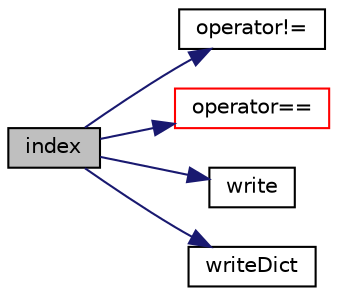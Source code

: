 digraph "index"
{
  bgcolor="transparent";
  edge [fontname="Helvetica",fontsize="10",labelfontname="Helvetica",labelfontsize="10"];
  node [fontname="Helvetica",fontsize="10",shape=record];
  rankdir="LR";
  Node43 [label="index",height=0.2,width=0.4,color="black", fillcolor="grey75", style="filled", fontcolor="black"];
  Node43 -> Node44 [color="midnightblue",fontsize="10",style="solid",fontname="Helvetica"];
  Node44 [label="operator!=",height=0.2,width=0.4,color="black",URL="$a31949.html#a85880c63d452b744e80df7cfa444fddc"];
  Node43 -> Node45 [color="midnightblue",fontsize="10",style="solid",fontname="Helvetica"];
  Node45 [label="operator==",height=0.2,width=0.4,color="red",URL="$a31949.html#ac568f99443056c1d57a48dbf971139a2",tooltip="compare. "];
  Node43 -> Node48 [color="midnightblue",fontsize="10",style="solid",fontname="Helvetica"];
  Node48 [label="write",height=0.2,width=0.4,color="black",URL="$a31949.html#a293fdfec8bdfbd5c3913ab4c9f3454ff",tooltip="Write. "];
  Node43 -> Node49 [color="midnightblue",fontsize="10",style="solid",fontname="Helvetica"];
  Node49 [label="writeDict",height=0.2,width=0.4,color="black",URL="$a31949.html#a99e013320e2bb0118f0c2857a9193f62",tooltip="Write dictionary. "];
}
